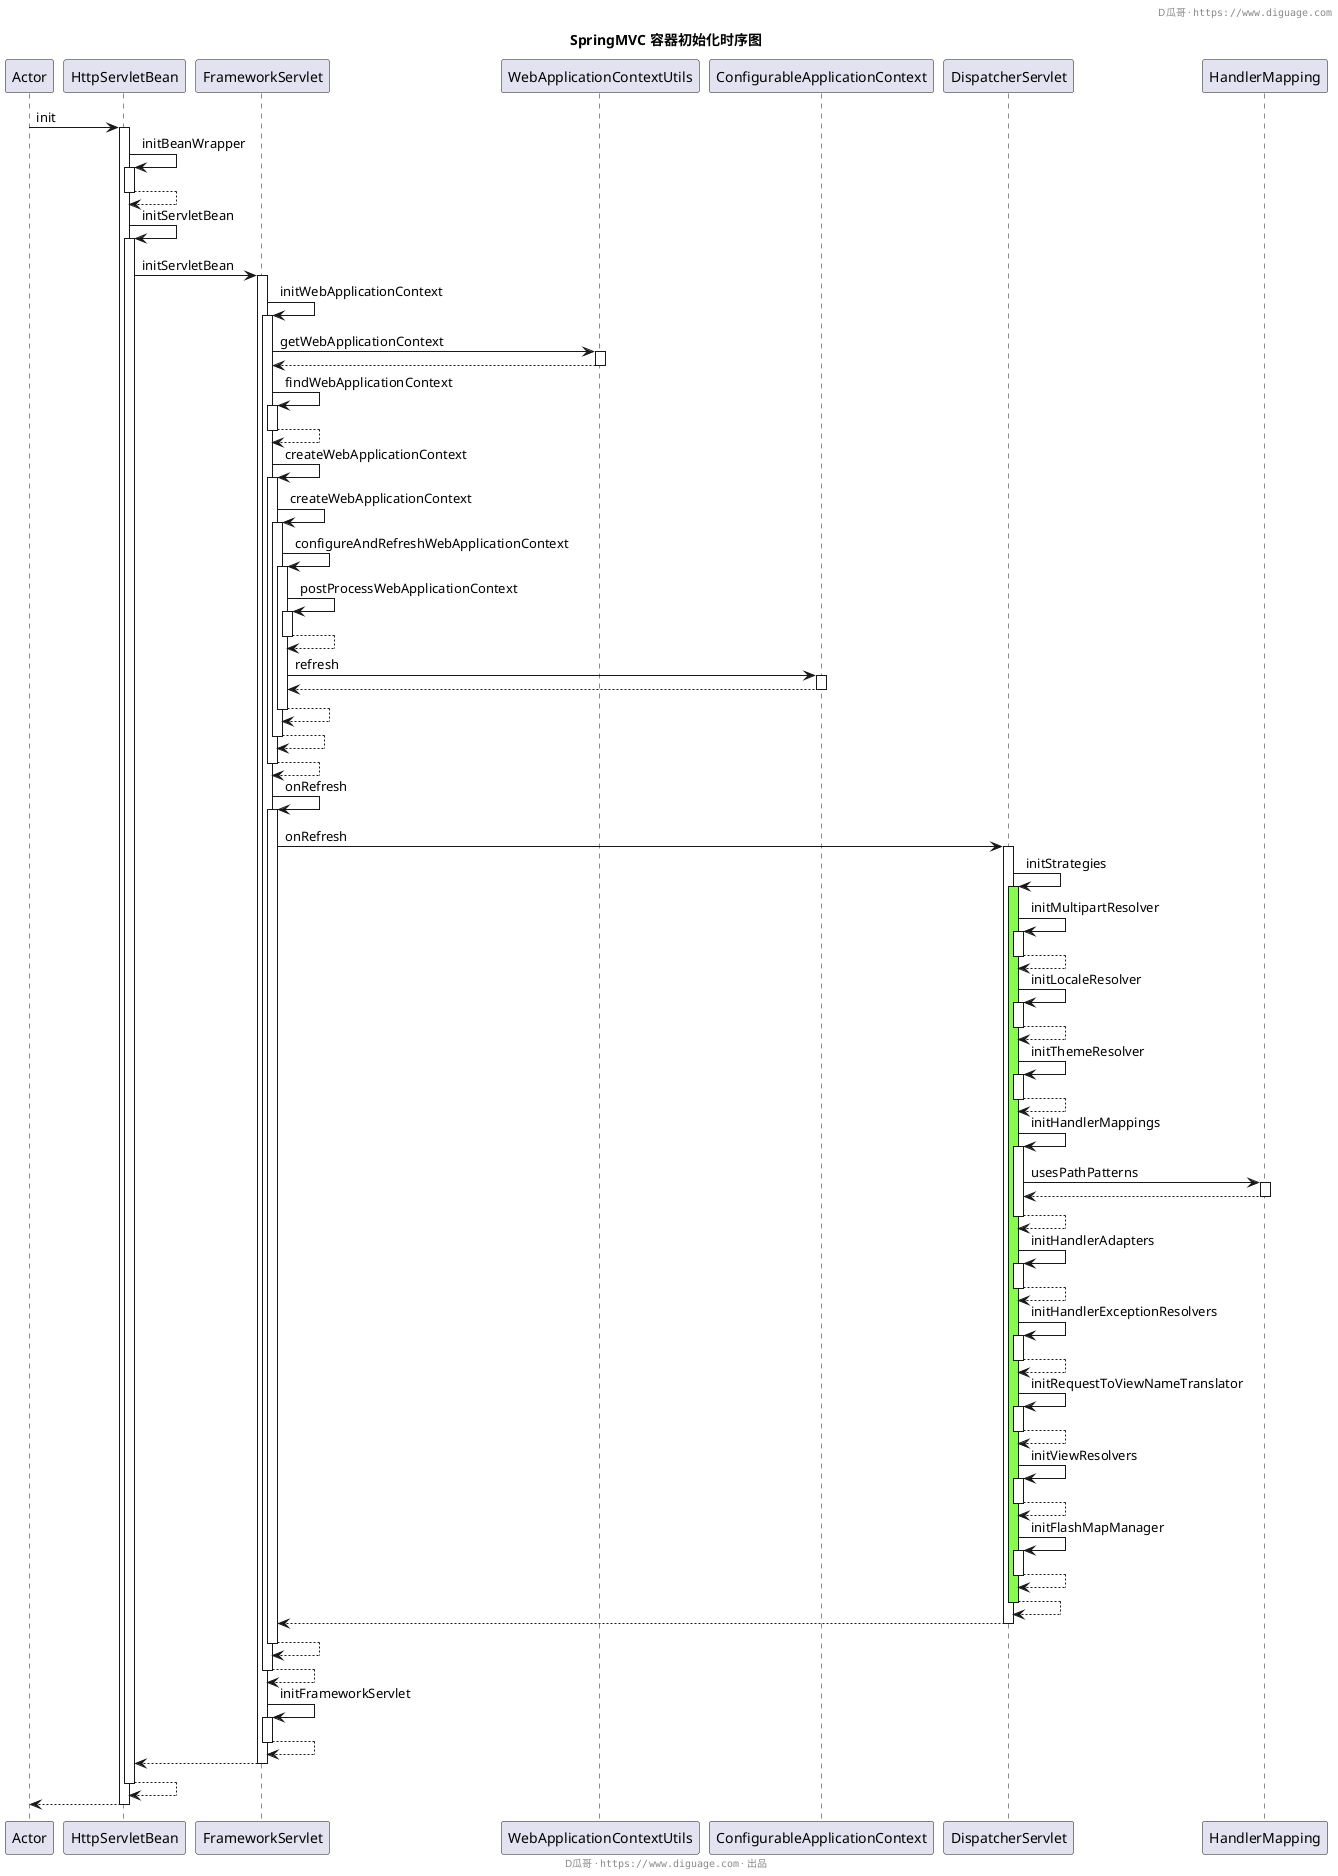 @startuml
header D瓜哥 · ""https://www.diguage.com""

title **SpringMVC 容器初始化时序图**

participant Actor
Actor -> HttpServletBean : init
activate HttpServletBean
HttpServletBean -> HttpServletBean : initBeanWrapper
activate HttpServletBean
HttpServletBean --> HttpServletBean
deactivate HttpServletBean
HttpServletBean -> HttpServletBean : initServletBean
activate HttpServletBean
HttpServletBean -> FrameworkServlet : initServletBean
activate FrameworkServlet
FrameworkServlet -> FrameworkServlet : initWebApplicationContext
activate FrameworkServlet
FrameworkServlet -> WebApplicationContextUtils : getWebApplicationContext
activate WebApplicationContextUtils
WebApplicationContextUtils --> FrameworkServlet
deactivate WebApplicationContextUtils

FrameworkServlet -> FrameworkServlet : findWebApplicationContext
activate FrameworkServlet
FrameworkServlet --> FrameworkServlet
deactivate FrameworkServlet
FrameworkServlet -> FrameworkServlet : createWebApplicationContext
activate FrameworkServlet
FrameworkServlet -> FrameworkServlet : createWebApplicationContext
activate FrameworkServlet
FrameworkServlet -> FrameworkServlet : configureAndRefreshWebApplicationContext
activate FrameworkServlet
FrameworkServlet -> FrameworkServlet : postProcessWebApplicationContext
activate FrameworkServlet
FrameworkServlet --> FrameworkServlet
deactivate FrameworkServlet
FrameworkServlet -> ConfigurableApplicationContext : refresh
activate ConfigurableApplicationContext
ConfigurableApplicationContext --> FrameworkServlet
deactivate ConfigurableApplicationContext
FrameworkServlet --> FrameworkServlet
deactivate FrameworkServlet
FrameworkServlet --> FrameworkServlet
deactivate FrameworkServlet
FrameworkServlet --> FrameworkServlet
deactivate FrameworkServlet
FrameworkServlet -> FrameworkServlet : onRefresh
activate FrameworkServlet

FrameworkServlet -> DispatcherServlet : onRefresh
activate DispatcherServlet
DispatcherServlet -> DispatcherServlet : initStrategies
activate DispatcherServlet #89FA4F
DispatcherServlet -> DispatcherServlet : initMultipartResolver
activate DispatcherServlet
DispatcherServlet --> DispatcherServlet
deactivate DispatcherServlet
DispatcherServlet -> DispatcherServlet : initLocaleResolver
activate DispatcherServlet
DispatcherServlet --> DispatcherServlet
deactivate DispatcherServlet
DispatcherServlet -> DispatcherServlet : initThemeResolver
activate DispatcherServlet
DispatcherServlet --> DispatcherServlet
deactivate DispatcherServlet
DispatcherServlet -> DispatcherServlet : initHandlerMappings
activate DispatcherServlet
DispatcherServlet -> HandlerMapping : usesPathPatterns
activate HandlerMapping
HandlerMapping --> DispatcherServlet
deactivate HandlerMapping
DispatcherServlet --> DispatcherServlet
deactivate DispatcherServlet
DispatcherServlet -> DispatcherServlet : initHandlerAdapters
activate DispatcherServlet
DispatcherServlet --> DispatcherServlet
deactivate DispatcherServlet
DispatcherServlet -> DispatcherServlet : initHandlerExceptionResolvers
activate DispatcherServlet
DispatcherServlet --> DispatcherServlet
deactivate DispatcherServlet
DispatcherServlet -> DispatcherServlet : initRequestToViewNameTranslator
activate DispatcherServlet
DispatcherServlet --> DispatcherServlet
deactivate DispatcherServlet
DispatcherServlet -> DispatcherServlet : initViewResolvers
activate DispatcherServlet
DispatcherServlet --> DispatcherServlet
deactivate DispatcherServlet
DispatcherServlet -> DispatcherServlet : initFlashMapManager
activate DispatcherServlet
DispatcherServlet --> DispatcherServlet
deactivate DispatcherServlet
DispatcherServlet --> DispatcherServlet
deactivate DispatcherServlet
DispatcherServlet --> FrameworkServlet
deactivate DispatcherServlet

FrameworkServlet --> FrameworkServlet
deactivate FrameworkServlet
FrameworkServlet --> FrameworkServlet
deactivate FrameworkServlet
FrameworkServlet -> FrameworkServlet : initFrameworkServlet
activate FrameworkServlet
FrameworkServlet --> FrameworkServlet
deactivate FrameworkServlet
FrameworkServlet --> HttpServletBean
deactivate FrameworkServlet
HttpServletBean --> HttpServletBean
deactivate HttpServletBean
return


footer D瓜哥 · ""https://www.diguage.com"" · 出品
@enduml